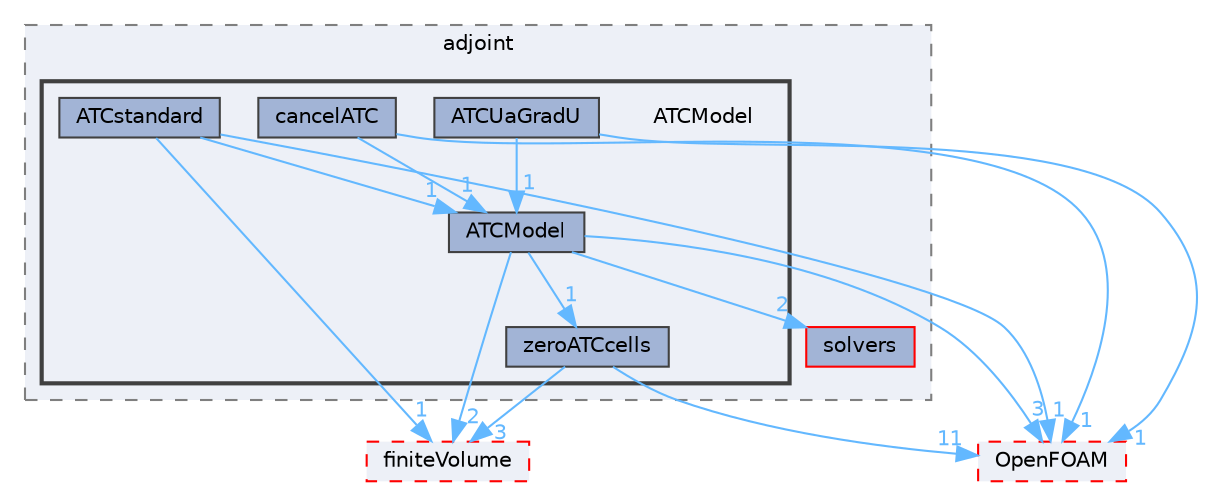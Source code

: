 digraph "src/optimisation/adjointOptimisation/adjoint/ATCModel"
{
 // LATEX_PDF_SIZE
  bgcolor="transparent";
  edge [fontname=Helvetica,fontsize=10,labelfontname=Helvetica,labelfontsize=10];
  node [fontname=Helvetica,fontsize=10,shape=box,height=0.2,width=0.4];
  compound=true
  subgraph clusterdir_ec068ce9daa9333922b6d138eb1e178a {
    graph [ bgcolor="#edf0f7", pencolor="grey50", label="adjoint", fontname=Helvetica,fontsize=10 style="filled,dashed", URL="dir_ec068ce9daa9333922b6d138eb1e178a.html",tooltip=""]
  dir_f1ea2e00111d8324be054b4e32e6ee53 [label="solvers", fillcolor="#a2b4d6", color="red", style="filled", URL="dir_f1ea2e00111d8324be054b4e32e6ee53.html",tooltip=""];
  subgraph clusterdir_6019e2ba756911614deb7d1618097af1 {
    graph [ bgcolor="#edf0f7", pencolor="grey25", label="", fontname=Helvetica,fontsize=10 style="filled,bold", URL="dir_6019e2ba756911614deb7d1618097af1.html",tooltip=""]
    dir_6019e2ba756911614deb7d1618097af1 [shape=plaintext, label="ATCModel"];
  dir_cad2b8b015c5de74181d301f75c53494 [label="ATCModel", fillcolor="#a2b4d6", color="grey25", style="filled", URL="dir_cad2b8b015c5de74181d301f75c53494.html",tooltip=""];
  dir_371d88c68c97722f15432f0532a63e8a [label="ATCstandard", fillcolor="#a2b4d6", color="grey25", style="filled", URL="dir_371d88c68c97722f15432f0532a63e8a.html",tooltip=""];
  dir_90c14454d242ef72f2b1060ceb538423 [label="ATCUaGradU", fillcolor="#a2b4d6", color="grey25", style="filled", URL="dir_90c14454d242ef72f2b1060ceb538423.html",tooltip=""];
  dir_27bf431655fcc08180bf27737f85ff1c [label="cancelATC", fillcolor="#a2b4d6", color="grey25", style="filled", URL="dir_27bf431655fcc08180bf27737f85ff1c.html",tooltip=""];
  dir_d6984b5a90a352491e354f561d20c727 [label="zeroATCcells", fillcolor="#a2b4d6", color="grey25", style="filled", URL="dir_d6984b5a90a352491e354f561d20c727.html",tooltip=""];
  }
  }
  dir_9bd15774b555cf7259a6fa18f99fe99b [label="finiteVolume", fillcolor="#edf0f7", color="red", style="filled,dashed", URL="dir_9bd15774b555cf7259a6fa18f99fe99b.html",tooltip=""];
  dir_c5473ff19b20e6ec4dfe5c310b3778a8 [label="OpenFOAM", fillcolor="#edf0f7", color="red", style="filled,dashed", URL="dir_c5473ff19b20e6ec4dfe5c310b3778a8.html",tooltip=""];
  dir_cad2b8b015c5de74181d301f75c53494->dir_9bd15774b555cf7259a6fa18f99fe99b [headlabel="2", labeldistance=1.5 headhref="dir_000136_001387.html" href="dir_000136_001387.html" color="steelblue1" fontcolor="steelblue1"];
  dir_cad2b8b015c5de74181d301f75c53494->dir_c5473ff19b20e6ec4dfe5c310b3778a8 [headlabel="3", labeldistance=1.5 headhref="dir_000136_002695.html" href="dir_000136_002695.html" color="steelblue1" fontcolor="steelblue1"];
  dir_cad2b8b015c5de74181d301f75c53494->dir_d6984b5a90a352491e354f561d20c727 [headlabel="1", labeldistance=1.5 headhref="dir_000136_004448.html" href="dir_000136_004448.html" color="steelblue1" fontcolor="steelblue1"];
  dir_cad2b8b015c5de74181d301f75c53494->dir_f1ea2e00111d8324be054b4e32e6ee53 [headlabel="2", labeldistance=1.5 headhref="dir_000136_003659.html" href="dir_000136_003659.html" color="steelblue1" fontcolor="steelblue1"];
  dir_371d88c68c97722f15432f0532a63e8a->dir_9bd15774b555cf7259a6fa18f99fe99b [headlabel="1", labeldistance=1.5 headhref="dir_000137_001387.html" href="dir_000137_001387.html" color="steelblue1" fontcolor="steelblue1"];
  dir_371d88c68c97722f15432f0532a63e8a->dir_c5473ff19b20e6ec4dfe5c310b3778a8 [headlabel="1", labeldistance=1.5 headhref="dir_000137_002695.html" href="dir_000137_002695.html" color="steelblue1" fontcolor="steelblue1"];
  dir_371d88c68c97722f15432f0532a63e8a->dir_cad2b8b015c5de74181d301f75c53494 [headlabel="1", labeldistance=1.5 headhref="dir_000137_000136.html" href="dir_000137_000136.html" color="steelblue1" fontcolor="steelblue1"];
  dir_90c14454d242ef72f2b1060ceb538423->dir_c5473ff19b20e6ec4dfe5c310b3778a8 [headlabel="1", labeldistance=1.5 headhref="dir_000138_002695.html" href="dir_000138_002695.html" color="steelblue1" fontcolor="steelblue1"];
  dir_90c14454d242ef72f2b1060ceb538423->dir_cad2b8b015c5de74181d301f75c53494 [headlabel="1", labeldistance=1.5 headhref="dir_000138_000136.html" href="dir_000138_000136.html" color="steelblue1" fontcolor="steelblue1"];
  dir_27bf431655fcc08180bf27737f85ff1c->dir_c5473ff19b20e6ec4dfe5c310b3778a8 [headlabel="1", labeldistance=1.5 headhref="dir_000396_002695.html" href="dir_000396_002695.html" color="steelblue1" fontcolor="steelblue1"];
  dir_27bf431655fcc08180bf27737f85ff1c->dir_cad2b8b015c5de74181d301f75c53494 [headlabel="1", labeldistance=1.5 headhref="dir_000396_000136.html" href="dir_000396_000136.html" color="steelblue1" fontcolor="steelblue1"];
  dir_d6984b5a90a352491e354f561d20c727->dir_9bd15774b555cf7259a6fa18f99fe99b [headlabel="3", labeldistance=1.5 headhref="dir_004448_001387.html" href="dir_004448_001387.html" color="steelblue1" fontcolor="steelblue1"];
  dir_d6984b5a90a352491e354f561d20c727->dir_c5473ff19b20e6ec4dfe5c310b3778a8 [headlabel="11", labeldistance=1.5 headhref="dir_004448_002695.html" href="dir_004448_002695.html" color="steelblue1" fontcolor="steelblue1"];
}
